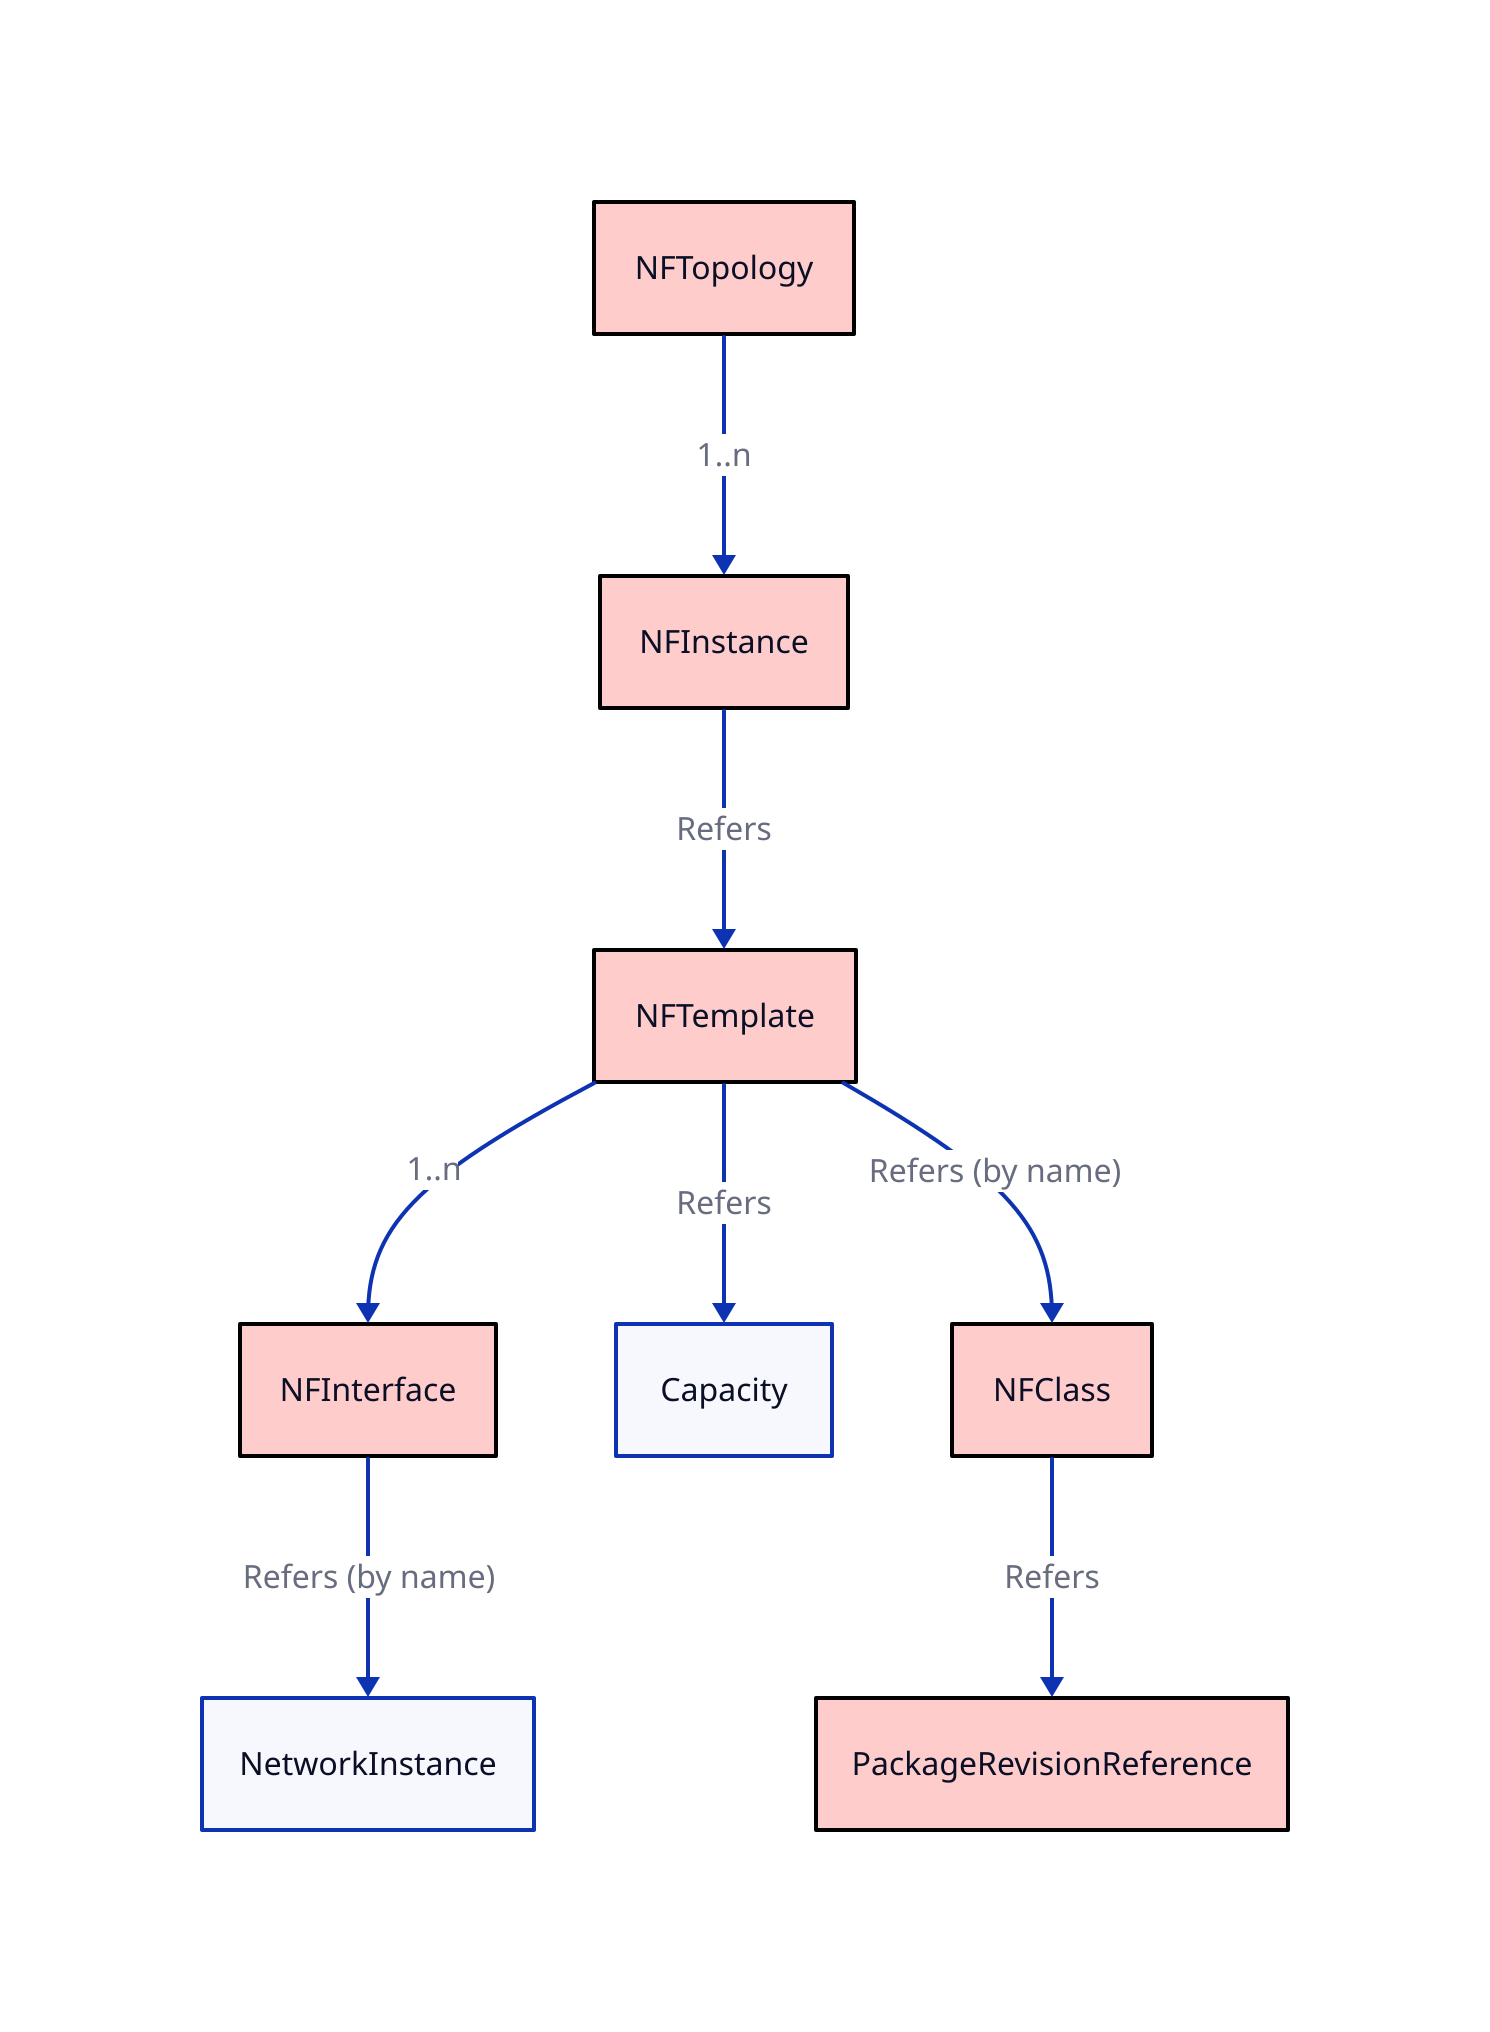 # Types
classes: {
    topology: {
        style: {
            fill: "#ffcccc"
            stroke: "#000000"
        }
    }
}

NFTopology
NFTopology.class: topology
NFInstance
NFInstance.class: topology
NFTemplate
NFTemplate.class: topology
NFInterface
NFInterface.class: topology
Capacity
NFClass
NFClass.class: topology
NetworkInstance
PackageRevisionReference
PackageRevisionReference.class: topology

# A topology consists of multiple NF instances
NFTopology -> NFInstance: 1..n

# An NF instance is an instance of an NF described in a template
NFInstance -> NFTemplate: Refers

# A template can specify multiple interfaces
NFTemplate -> NFInterface: 1..n

# A template can specify a capacity
NFTemplate -> Capacity: Refers

# A template can refer to a class of NF
NFTemplate -> NFClass: Refers \(by name\)

# An interface definition can refer to a network it is attached to
NFInterface -> NetworkInstance: Refers \(by name\)

# An NF Class refers to the package revision it is associated with
NFClass -> PackageRevisionReference: Refers